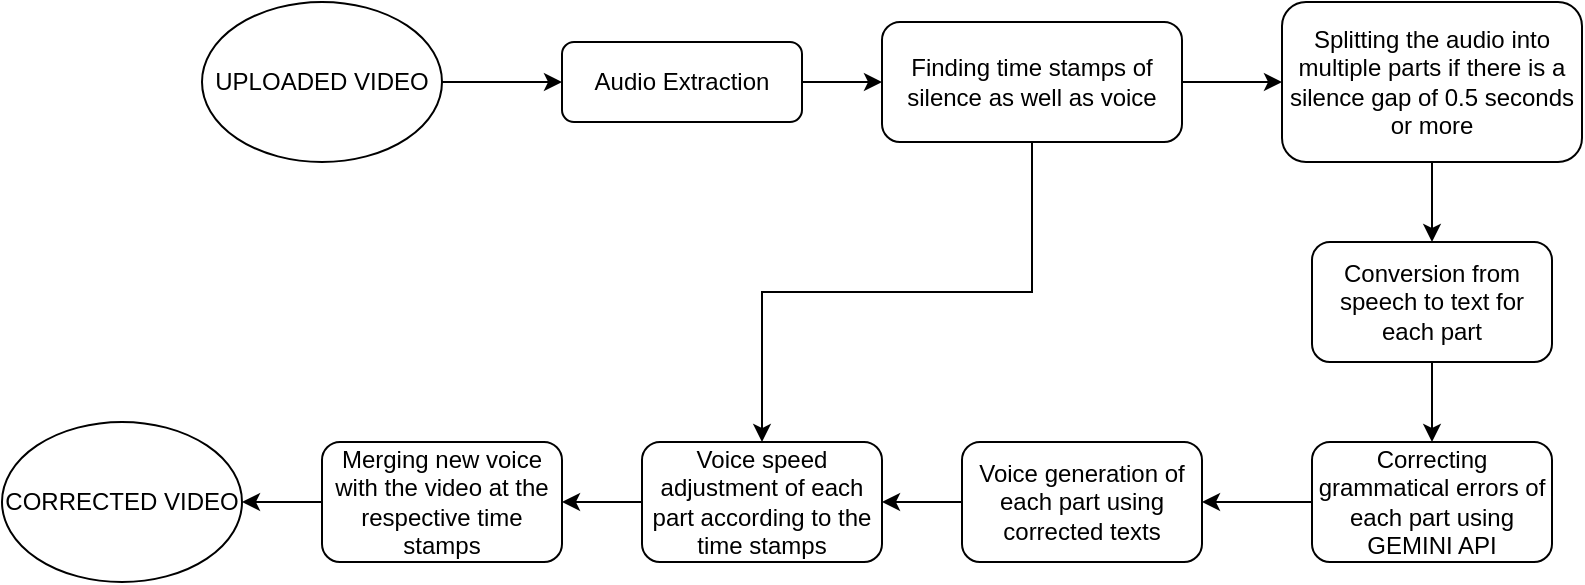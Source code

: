 <mxfile version="24.8.2">
  <diagram id="C5RBs43oDa-KdzZeNtuy" name="Page-1">
    <mxGraphModel dx="2191" dy="759" grid="1" gridSize="10" guides="1" tooltips="1" connect="1" arrows="1" fold="1" page="1" pageScale="1" pageWidth="827" pageHeight="1169" math="0" shadow="0">
      <root>
        <mxCell id="WIyWlLk6GJQsqaUBKTNV-0" />
        <mxCell id="WIyWlLk6GJQsqaUBKTNV-1" parent="WIyWlLk6GJQsqaUBKTNV-0" />
        <mxCell id="moRG-3gZq21M7UtmV8Sn-2" style="edgeStyle=orthogonalEdgeStyle;rounded=0;orthogonalLoop=1;jettySize=auto;html=1;" edge="1" parent="WIyWlLk6GJQsqaUBKTNV-1" source="WIyWlLk6GJQsqaUBKTNV-3">
          <mxGeometry relative="1" as="geometry">
            <mxPoint x="320" y="100" as="targetPoint" />
          </mxGeometry>
        </mxCell>
        <mxCell id="WIyWlLk6GJQsqaUBKTNV-3" value="Audio Extraction" style="rounded=1;whiteSpace=wrap;html=1;fontSize=12;glass=0;strokeWidth=1;shadow=0;" parent="WIyWlLk6GJQsqaUBKTNV-1" vertex="1">
          <mxGeometry x="160" y="80" width="120" height="40" as="geometry" />
        </mxCell>
        <mxCell id="moRG-3gZq21M7UtmV8Sn-1" style="edgeStyle=orthogonalEdgeStyle;rounded=0;orthogonalLoop=1;jettySize=auto;html=1;entryX=0;entryY=0.5;entryDx=0;entryDy=0;" edge="1" parent="WIyWlLk6GJQsqaUBKTNV-1" source="moRG-3gZq21M7UtmV8Sn-0" target="WIyWlLk6GJQsqaUBKTNV-3">
          <mxGeometry relative="1" as="geometry" />
        </mxCell>
        <mxCell id="moRG-3gZq21M7UtmV8Sn-0" value="UPLOADED VIDEO" style="ellipse;whiteSpace=wrap;html=1;" vertex="1" parent="WIyWlLk6GJQsqaUBKTNV-1">
          <mxGeometry x="-20" y="60" width="120" height="80" as="geometry" />
        </mxCell>
        <mxCell id="moRG-3gZq21M7UtmV8Sn-4" style="edgeStyle=orthogonalEdgeStyle;rounded=0;orthogonalLoop=1;jettySize=auto;html=1;" edge="1" parent="WIyWlLk6GJQsqaUBKTNV-1" source="moRG-3gZq21M7UtmV8Sn-3" target="moRG-3gZq21M7UtmV8Sn-5">
          <mxGeometry relative="1" as="geometry">
            <mxPoint x="520" y="100" as="targetPoint" />
          </mxGeometry>
        </mxCell>
        <mxCell id="moRG-3gZq21M7UtmV8Sn-14" style="edgeStyle=orthogonalEdgeStyle;rounded=0;orthogonalLoop=1;jettySize=auto;html=1;entryX=0.5;entryY=0;entryDx=0;entryDy=0;" edge="1" parent="WIyWlLk6GJQsqaUBKTNV-1" source="moRG-3gZq21M7UtmV8Sn-3" target="moRG-3gZq21M7UtmV8Sn-13">
          <mxGeometry relative="1" as="geometry" />
        </mxCell>
        <mxCell id="moRG-3gZq21M7UtmV8Sn-3" value="Finding time stamps of silence as well as voice" style="rounded=1;whiteSpace=wrap;html=1;" vertex="1" parent="WIyWlLk6GJQsqaUBKTNV-1">
          <mxGeometry x="320" y="70" width="150" height="60" as="geometry" />
        </mxCell>
        <mxCell id="moRG-3gZq21M7UtmV8Sn-6" style="edgeStyle=orthogonalEdgeStyle;rounded=0;orthogonalLoop=1;jettySize=auto;html=1;" edge="1" parent="WIyWlLk6GJQsqaUBKTNV-1" source="moRG-3gZq21M7UtmV8Sn-5" target="moRG-3gZq21M7UtmV8Sn-7">
          <mxGeometry relative="1" as="geometry">
            <mxPoint x="595" y="180" as="targetPoint" />
          </mxGeometry>
        </mxCell>
        <mxCell id="moRG-3gZq21M7UtmV8Sn-5" value="Splitting the audio into multiple parts if there is a silence gap of 0.5 seconds or more" style="rounded=1;whiteSpace=wrap;html=1;" vertex="1" parent="WIyWlLk6GJQsqaUBKTNV-1">
          <mxGeometry x="520" y="60" width="150" height="80" as="geometry" />
        </mxCell>
        <mxCell id="moRG-3gZq21M7UtmV8Sn-8" style="edgeStyle=orthogonalEdgeStyle;rounded=0;orthogonalLoop=1;jettySize=auto;html=1;" edge="1" parent="WIyWlLk6GJQsqaUBKTNV-1" source="moRG-3gZq21M7UtmV8Sn-7">
          <mxGeometry relative="1" as="geometry">
            <mxPoint x="595" y="280" as="targetPoint" />
          </mxGeometry>
        </mxCell>
        <mxCell id="moRG-3gZq21M7UtmV8Sn-7" value="Conversion from speech to text for each part" style="rounded=1;whiteSpace=wrap;html=1;" vertex="1" parent="WIyWlLk6GJQsqaUBKTNV-1">
          <mxGeometry x="535" y="180" width="120" height="60" as="geometry" />
        </mxCell>
        <mxCell id="moRG-3gZq21M7UtmV8Sn-10" style="edgeStyle=orthogonalEdgeStyle;rounded=0;orthogonalLoop=1;jettySize=auto;html=1;" edge="1" parent="WIyWlLk6GJQsqaUBKTNV-1" source="moRG-3gZq21M7UtmV8Sn-9">
          <mxGeometry relative="1" as="geometry">
            <mxPoint x="480" y="310" as="targetPoint" />
          </mxGeometry>
        </mxCell>
        <mxCell id="moRG-3gZq21M7UtmV8Sn-9" value="Correcting grammatical errors of each part using GEMINI API" style="rounded=1;whiteSpace=wrap;html=1;" vertex="1" parent="WIyWlLk6GJQsqaUBKTNV-1">
          <mxGeometry x="535" y="280" width="120" height="60" as="geometry" />
        </mxCell>
        <mxCell id="moRG-3gZq21M7UtmV8Sn-12" style="edgeStyle=orthogonalEdgeStyle;rounded=0;orthogonalLoop=1;jettySize=auto;html=1;" edge="1" parent="WIyWlLk6GJQsqaUBKTNV-1" source="moRG-3gZq21M7UtmV8Sn-11" target="moRG-3gZq21M7UtmV8Sn-13">
          <mxGeometry relative="1" as="geometry">
            <mxPoint x="320" y="310" as="targetPoint" />
          </mxGeometry>
        </mxCell>
        <mxCell id="moRG-3gZq21M7UtmV8Sn-11" value="Voice generation of each part using corrected texts" style="rounded=1;whiteSpace=wrap;html=1;" vertex="1" parent="WIyWlLk6GJQsqaUBKTNV-1">
          <mxGeometry x="360" y="280" width="120" height="60" as="geometry" />
        </mxCell>
        <mxCell id="moRG-3gZq21M7UtmV8Sn-16" style="edgeStyle=orthogonalEdgeStyle;rounded=0;orthogonalLoop=1;jettySize=auto;html=1;entryX=1;entryY=0.5;entryDx=0;entryDy=0;" edge="1" parent="WIyWlLk6GJQsqaUBKTNV-1" source="moRG-3gZq21M7UtmV8Sn-13" target="moRG-3gZq21M7UtmV8Sn-15">
          <mxGeometry relative="1" as="geometry" />
        </mxCell>
        <mxCell id="moRG-3gZq21M7UtmV8Sn-13" value="Voice speed adjustment of each part according to the time stamps" style="rounded=1;whiteSpace=wrap;html=1;" vertex="1" parent="WIyWlLk6GJQsqaUBKTNV-1">
          <mxGeometry x="200" y="280" width="120" height="60" as="geometry" />
        </mxCell>
        <mxCell id="moRG-3gZq21M7UtmV8Sn-17" style="edgeStyle=orthogonalEdgeStyle;rounded=0;orthogonalLoop=1;jettySize=auto;html=1;" edge="1" parent="WIyWlLk6GJQsqaUBKTNV-1" source="moRG-3gZq21M7UtmV8Sn-15">
          <mxGeometry relative="1" as="geometry">
            <mxPoint y="310" as="targetPoint" />
          </mxGeometry>
        </mxCell>
        <mxCell id="moRG-3gZq21M7UtmV8Sn-15" value="Merging new voice with the video at the respective time stamps" style="rounded=1;whiteSpace=wrap;html=1;" vertex="1" parent="WIyWlLk6GJQsqaUBKTNV-1">
          <mxGeometry x="40" y="280" width="120" height="60" as="geometry" />
        </mxCell>
        <mxCell id="moRG-3gZq21M7UtmV8Sn-18" value="CORRECTED VIDEO" style="ellipse;whiteSpace=wrap;html=1;" vertex="1" parent="WIyWlLk6GJQsqaUBKTNV-1">
          <mxGeometry x="-120" y="270" width="120" height="80" as="geometry" />
        </mxCell>
      </root>
    </mxGraphModel>
  </diagram>
</mxfile>
